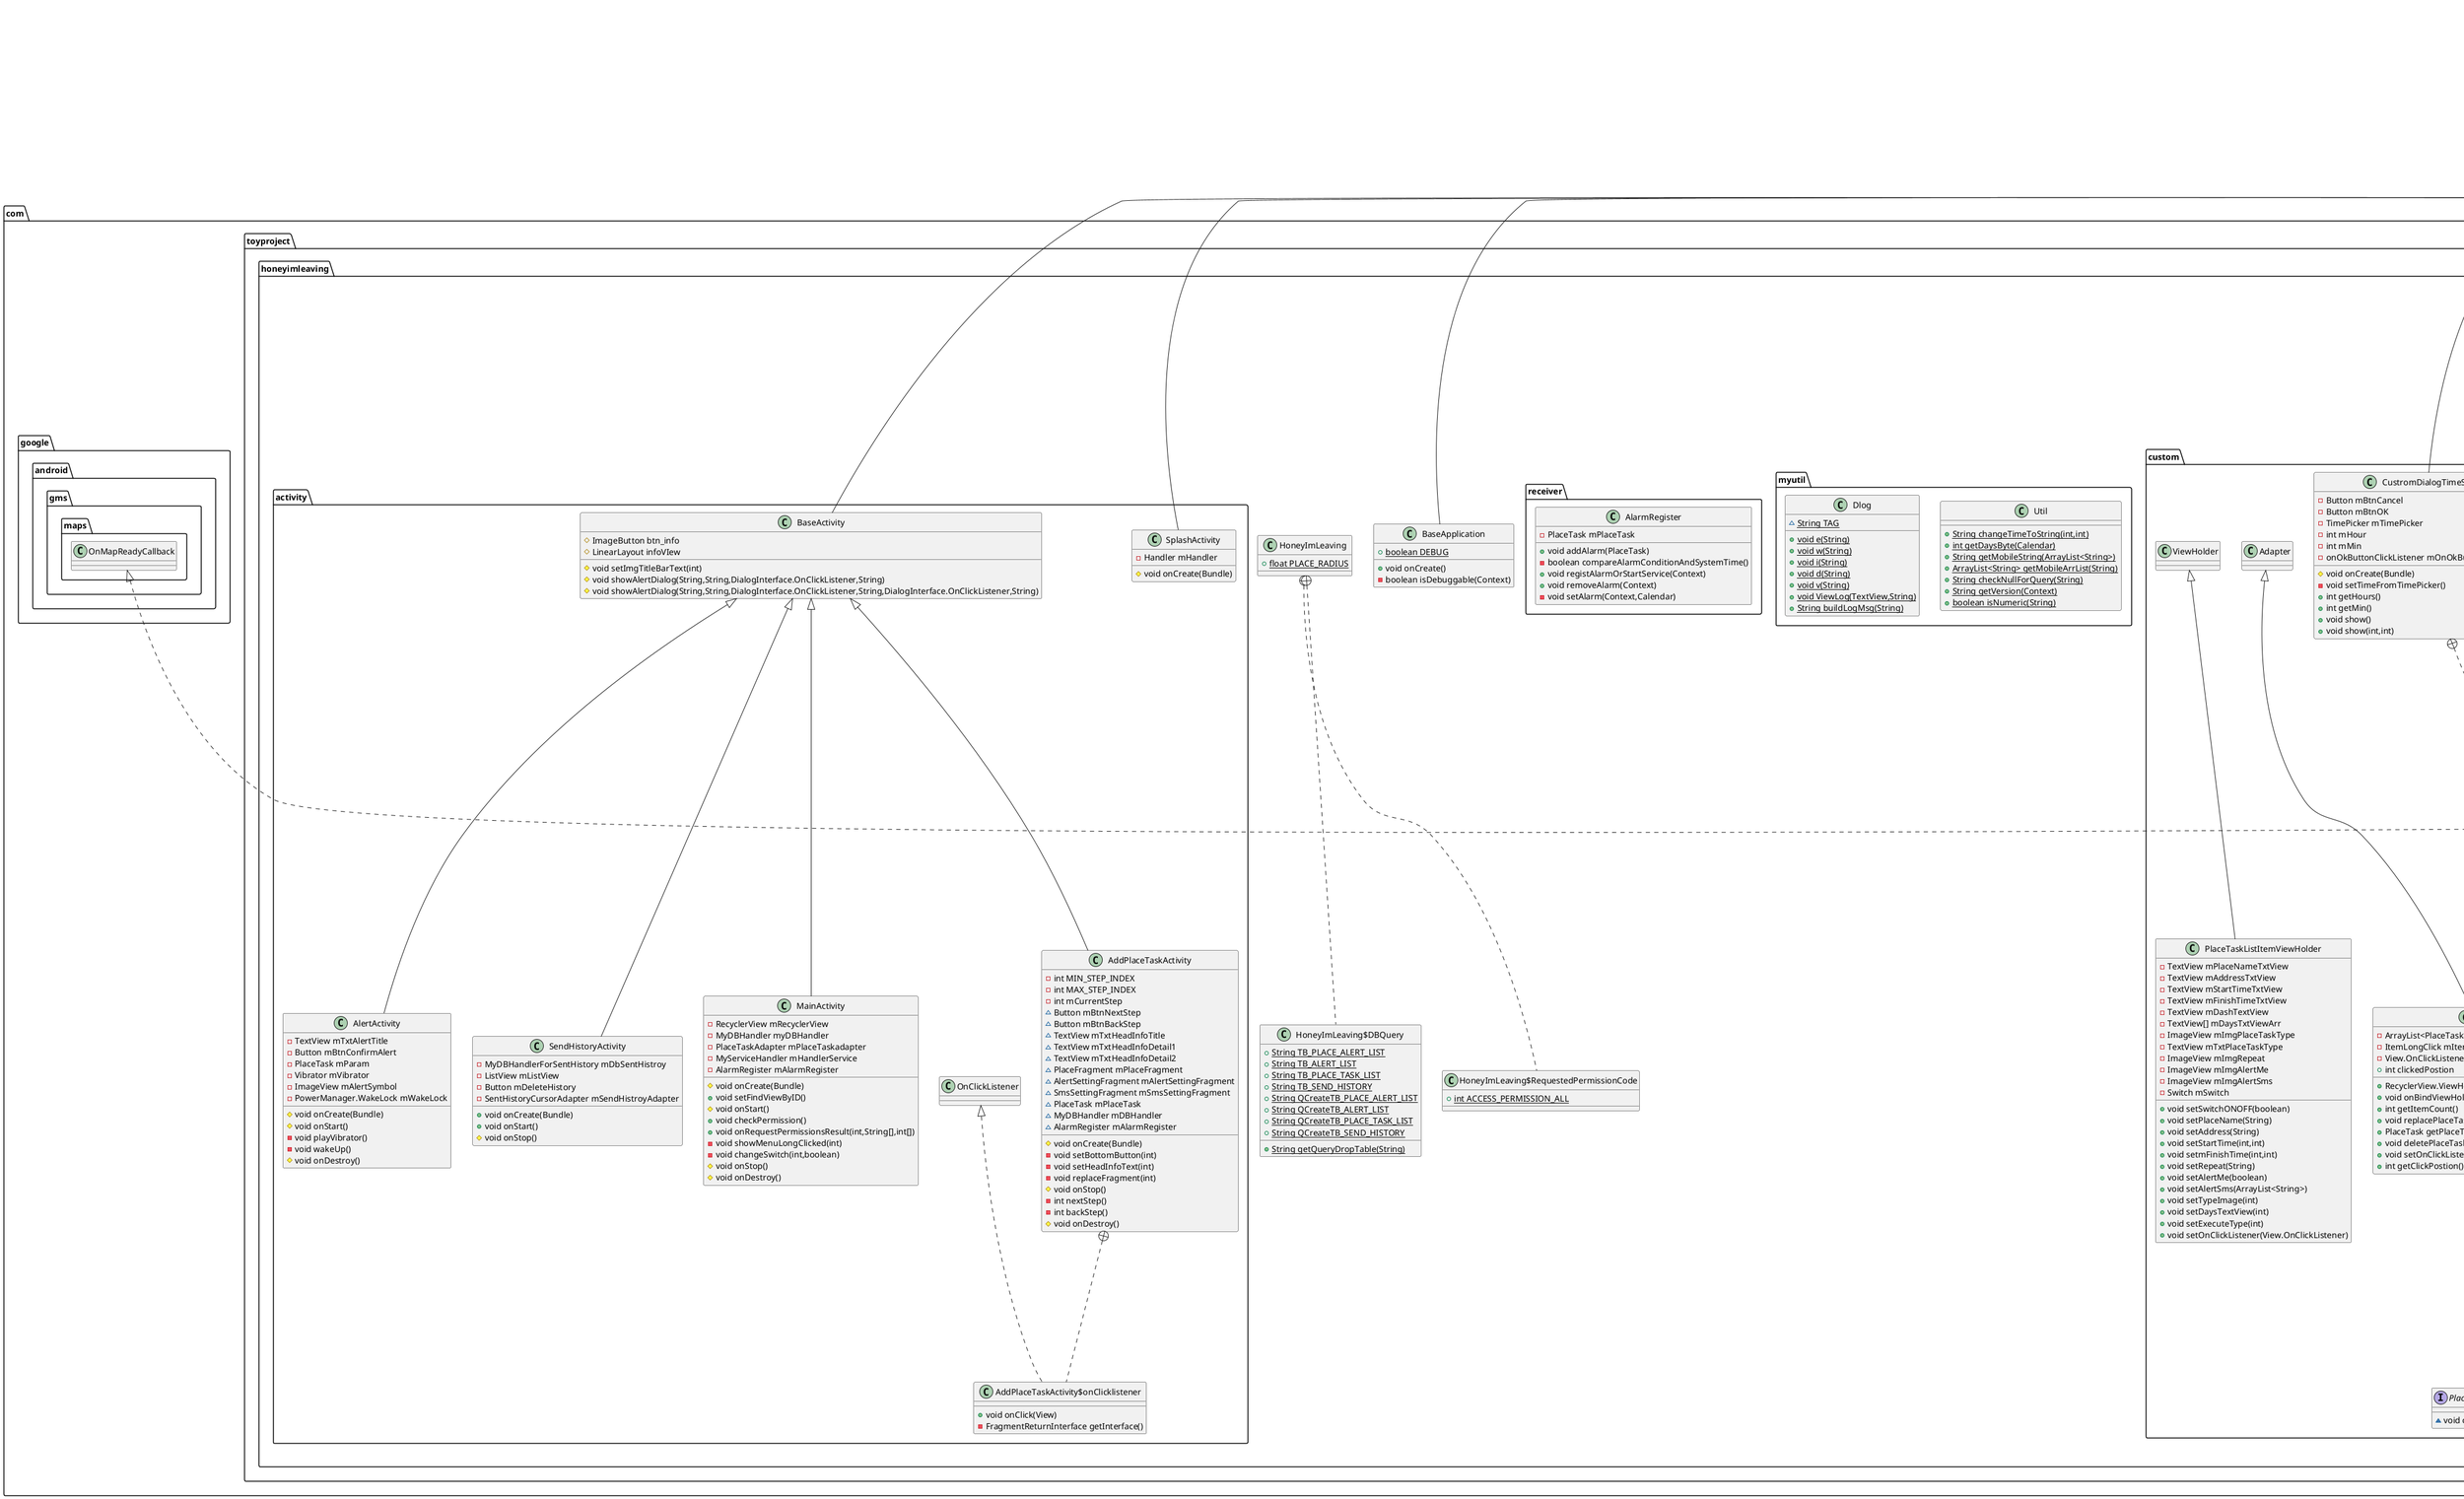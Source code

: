 @startuml
class com.toyproject.honeyimleaving.retrofit.model.Result {
~ String formatted_address
~ Geometry geometry
~ String place_id
~ List<String> types
+ String getFormatted_address()
+ Geometry.LatLng getGeometryLocation()
+ String getPlace_id()
+ List<String> getTypes()
+ String toString()
}
class com.toyproject.honeyimleaving.retrofit.model.Result$Geometry {
~ Rect bounds
~ LatLng location
~ String location_type
~ Rect viewport
+ Rect getBounds()
+ LatLng getLocation()
+ String getLocation_type()
+ Rect getViewport()
}
class com.toyproject.honeyimleaving.retrofit.model.Result$Geometry$Rect {
~ LatLng northeast
}
class com.toyproject.honeyimleaving.retrofit.model.Result$Geometry$LatLng {
~ double lat
}
class com.toyproject.honeyimleaving.retrofit.model.ResponsePlace {
~ List<Candidates> candidates
~ String status
+ List<Candidates> getCandidates()
}
class com.toyproject.honeyimleaving.model.PlaceTask {
- int mTaskID
- PlaceAlert mPlaceAlert
- Alert mAlert
- ArrayList<String> mMobileNumbersList
- String isUseYN
- String isAlertMe
+ void setPlaceTaskObj(FragmentReturnInterface)
+ void printLog(String)
+ void setAlert(Alert)
+ void setPlaceAlert(PlaceAlert)
+ void addMobileNumber(String)
+ int getSizeMobileList()
+ String getMobileNumber(int)
+ void setAddrees(String)
+ void setSmsContents(String)
+ int getTaskID()
+ PlaceAlert getPlaceAlert()
+ Alert getAlert()
+ ArrayList<String> getMobileNumbersList()
+ int getAlertType()
+ void setPlaceTaskID(int)
+ boolean isUseYN()
+ void setUseYN(boolean)
+ boolean isAlertMe()
+ void setAlertMe(boolean)
+ void setAlertMe(String)
}
class com.toyproject.honeyimleaving.retrofit.model.Candidates {
~ String formatted_address
~ Candidates.Geometry geometry
~ String name
+ String getPlaceName()
+ double getLatitude()
+ double getLongitude()
+ String getFormattedAddress()
+ String toString()
}
class com.toyproject.honeyimleaving.retrofit.model.Candidates$Geometry {
~ Result.Geometry.LatLng location
~ Result.Geometry.Rect viewport
+ Result.Geometry.Rect getViewport()
+ double getLatitude()
+ double getLongitude()
}
class com.toyproject.honeyimleaving.retrofit.model.Candidates$Geometry$Rect {
~ Candidates.Geometry.LatLng northeast
}
class com.toyproject.honeyimleaving.retrofit.model.Candidates$Geometry$LatLng {
~ double lat
}
interface com.toyproject.honeyimleaving.fragment.FragmentReturnInterface {
+ T getFragementReturn()
+ String getErrorString()
+ boolean isError()
}
class com.toyproject.honeyimleaving.service.SendSmsHandler {
- Context mContext
- PlaceTask placeTask
+ void handleMessage(Message)
- void sendSMS(int,ArrayList<String>,String)
- void sendSMS(int,String,String)
}
class com.toyproject.honeyimleaving.service.SendSmsHandler$MySmsBroadcastReceiver {
+ void onReceive(Context,Intent)
}
class com.toyproject.honeyimleaving.db.MyDBHelper {
+ {static} int DATABASE_VERSION
+ {static} String DATABASE_NAME
+ void onCreate(SQLiteDatabase)
+ void onUpgrade(SQLiteDatabase,int,int)
+ void onDowngrade(SQLiteDatabase,int,int)
}
class com.toyproject.honeyimleaving.db.MyDBHandler {
- MyDBHelper mDBhelper
+ int insertPlaceTask(PlaceTask)
+ boolean deletePlaceTask(PlaceTask)
- Cursor selectPlaceTaskCursor(int)
+ ArrayList<PlaceTask> selectPlaceTaskList(int)
- int insertPlaceTask(int,int,int,ArrayList,boolean,boolean)
- int insertAlert(Alert)
- int insertPlaceAlert(PlaceAlert)
- boolean deleteData(String,int)
- int getID(String)
- int getRowCount(String,int)
+ boolean updateUseYN(int,boolean)
+ void close()
}
class com.toyproject.honeyimleaving.custom.SentHistoryCursorAdapter {
+ View newView(Context,Cursor,ViewGroup)
+ void bindView(View,Context,Cursor)
- String insertEnterNextCpmma(String)
- String getStateText(int,Context)
}
class com.toyproject.honeyimleaving.custom.SentHistoryCursorAdapter$ViewHolder {
+ TextView txtSendDateTime
+ TextView txtReceiverMobile
+ TextView txtPlaceName
+ ImageView imgPlaceTaskType
+ TextView txtContents
+ TextView txtStateCode
}
interface com.toyproject.honeyimleaving.retrofit.MyGoogleGeocodingAPI {
+ {static} String BASE_URL
~ Call<ResponseRevGeoCoding> getGeoCodeLocationFromAddress(String,String,String)
}
class com.toyproject.honeyimleaving.myutil.Util {
+ {static} String changeTimeToString(int,int)
+ {static} int getDaysByte(Calendar)
+ {static} String getMobileString(ArrayList<String>)
+ {static} ArrayList<String> getMobileArrList(String)
+ {static} String checkNullForQuery(String)
+ {static} String getVersion(Context)
+ {static} boolean isNumeric(String)
}
class com.toyproject.honeyimleaving.HoneyImLeaving {
+ {static} float PLACE_RADIUS
}
class com.toyproject.honeyimleaving.HoneyImLeaving$RequestedPermissionCode {
+ {static} int ACCESS_PERMISSION_ALL
}
class com.toyproject.honeyimleaving.HoneyImLeaving$DBQuery {
+ {static} String TB_PLACE_ALERT_LIST
+ {static} String TB_ALERT_LIST
+ {static} String TB_PLACE_TASK_LIST
+ {static} String TB_SEND_HISTORY
+ {static} String QCreateTB_PLACE_ALERT_LIST
+ {static} String QCreateTB_ALERT_LIST
+ {static} String QCreateTB_PLACE_TASK_LIST
+ {static} String QCreateTB_SEND_HISTORY
+ {static} String getQueryDropTable(String)
}
class com.toyproject.honeyimleaving.receiver.AlarmRegister {
- PlaceTask mPlaceTask
+ void addAlarm(PlaceTask)
- boolean compareAlarmConditionAndSystemTime()
+ void registAlarmOrStartService(Context)
+ void removeAlarm(Context)
- void setAlarm(Context,Calendar)
}
class com.toyproject.honeyimleaving.fragment.SmsSettingFragment {
- EditText mEditSmsReceiver
- EditText mEditSmsContents
- String mSmsContents
- ArrayList<String> mSmsReceiver
- boolean mIsError
- String mErrMessage
- CheckBox mChkAlertMe
- boolean mIsAlertMe
- ImageButton mBtnSearchContact
- int REQUEST_CONTACTS
+ void onCreate(Bundle)
+ View onCreateView(LayoutInflater,ViewGroup,Bundle)
+ ArrayList getFragementReturn()
+ String getErrorString()
+ boolean isError()
- boolean checkValidation()
- void setSmsInfoToEditView()
- void setAlerMeCheckBox()
- ArrayList<String> makeReturnArrList()
+ void onActivityResult(int,int,Intent)
- void pasteNumberToSmsReceiverEdit(String)
}
class com.toyproject.honeyimleaving.activity.SplashActivity {
- Handler mHandler
# void onCreate(Bundle)
}
class com.toyproject.honeyimleaving.activity.AddPlaceTaskActivity {
- int MIN_STEP_INDEX
- int MAX_STEP_INDEX
- int mCurrentStep
~ Button mBtnNextStep
~ Button mBtnBackStep
~ TextView mTxtHeadInfoTitle
~ TextView mTxtHeadInfoDetail1
~ TextView mTxtHeadInfoDetail2
~ PlaceFragment mPlaceFragment
~ AlertSettingFragment mAlertSettingFragment
~ SmsSettingFragment mSmsSettingFragment
~ PlaceTask mPlaceTask
~ MyDBHandler mDBHandler
~ AlarmRegister mAlarmRegister
# void onCreate(Bundle)
- void setBottomButton(int)
- void setHeadInfoText(int)
- void replaceFragment(int)
# void onStop()
- int nextStep()
- int backStep()
# void onDestroy()
}
class com.toyproject.honeyimleaving.activity.AddPlaceTaskActivity$onClicklistener {
+ void onClick(View)
- FragmentReturnInterface getInterface()
}
class com.toyproject.honeyimleaving.activity.BaseActivity {
# ImageButton btn_info
# LinearLayout infoVIew
# void setImgTitleBarText(int)
# void showAlertDialog(String,String,DialogInterface.OnClickListener,String)
# void showAlertDialog(String,String,DialogInterface.OnClickListener,String,DialogInterface.OnClickListener,String)
}
class com.toyproject.honeyimleaving.retrofit.MyRetrofit {
- {static} MyRetrofit retrofitInstance
- Retrofit retrofit
- MyGoogleGeocodingAPI mMyGoogleAPIService
- MyGooglePlaceAPI mMyGooglePlaceAPI
+ {static} MyRetrofit getInstance()
+ MyGoogleGeocodingAPI getServiceGoolgeGeoCoding()
+ MyGooglePlaceAPI getSetviceGooglePlace()
}
interface com.toyproject.honeyimleaving.retrofit.MyGooglePlaceAPI {
+ {static} String LANGUAGE
+ {static} String FIELDS
+ {static} String INPUTTYPE
~ Call<ResponsePlace> getPlaceFromAddress(String,String,String,String,String)
}
class com.toyproject.honeyimleaving.model.Alert {
+ {static} int ALERT_TYPE_IN_REGION
+ {static} int ALERT_TYPE_OUT_REGION
+ {static} int ALERT_EXECUTE_TYPE_NOW
+ {static} int ALERT_EXECUTE_TYPE_SCHEDULE
+ {static} int HOUR_INDEX
+ {static} int MIN_INDEX
+ {static} byte MONDAY
+ {static} byte TUESDAY
+ {static} byte WEDNSDAY
+ {static} byte THURSDAY
+ {static} byte FRIDAY
+ {static} byte SATURDAY
+ {static} byte SUNDAY
+ {static} String REPEAT_WEEK_YES
+ {static} String REPEAT_WEEK_NO
- int mAlertID
- int[] mStartTime
- int[] mFinishTime
- int mRepeatDays
- String mRepeatWeekYN
- int mAlertType
- int mAlertExecuteType
+ void addRepeatDays(byte)
+ void removeRepeatDays(byte)
+ void setStartTime(int[])
+ void setFinishTime(int[])
+ void setRepeatWeekOption(String)
+ int getAlertID()
+ int[] getStartTime()
+ int[] getFinishTime()
+ int getRepeatDays()
+ String getRepeatWeekYN()
+ int getAlertType()
+ void setAlertType(int)
+ int getAlertExecuteType()
+ void setAlertExecuteType(int)
}
class com.toyproject.honeyimleaving.model.Alert$Builder {
- int alertID
- int[] startTime
- int[] finishTime
- int repeatDays
- String repeatWeekYN
- int alertType
- int alertExecuteType
+ Builder setStartTime(int[])
+ Builder setFinishTime(int[])
+ Builder setRepeatWeekOption(String)
+ Builder addRepeatDays(byte)
+ Builder removeRepeatDays(byte)
}
class com.toyproject.honeyimleaving.service.PlaceTaskGPSCheckService {
- {static} String PACKAGE_NAME
- {static} String EXTRA_STARTED_FROM_NOTIFICATION
- {static} String CHANNEL_ID
- {static} int NOTIFICATION_ID
- {static} int NOTIFICATION_RESULT_ID
- {static} long UPDATE_INTERVAL_IN_MILLISECONDS
- {static} long FASTEST_UPDATE_INTERVAL_IN_MILLISECONDS
- FusedLocationProviderClient mFusedLocationClient
- Queue<PlaceTask> mWaitingTaskQueue
- Looper mServiceLooper
- IBinder mBinder
- ServiceHandler mServiceHandler
- LocationRequest mLocationRequest
- Location mCurrentLocation
- LocationCallback mLocationCallback
- NotificationManager mNotificationManager
- SendSmsHandler mSendSmsHandler
- MyDBHandler mDBHandler
- void executeAlert(PlaceTask)
- boolean timeCompareIsOverToCurrenTime(Alert)
- boolean distanceCompare(PlaceAlert)
+ void onCreate()
+ int onStartCommand(Intent,int,int)
+ IBinder onBind(Intent)
+ void onRebind(Intent)
+ boolean onUnbind(Intent)
+ void onDestroy()
- void createLocationRequest()
- void getLastLocation()
- void onNewLocation(Location)
+ void requestLocationUpdates()
+ void removeLocationUpdates()
+ boolean addPlaceTask(PlaceTask)
+ boolean removePlaceTask(Integer)
- Notification getNotification(PlaceTask)
- Notification getNotificationForForeground()
+ boolean serviceIsRunningInForeground(Context)
+ boolean isEmptyWaitingTaskQueue()
- void mainNotifyUpdate()
+ void startForground()
}
class com.toyproject.honeyimleaving.service.PlaceTaskGPSCheckService$ServiceHandler {
+ void handleMessage(Message)
}
class com.toyproject.honeyimleaving.service.PlaceTaskGPSCheckService$LocalBinder {
+ PlaceTaskGPSCheckService getService()
}
class com.toyproject.honeyimleaving.activity.AlertActivity {
- TextView mTxtAlertTitle
- Button mBtnConfirmAlert
- PlaceTask mParam
- Vibrator mVibrator
- ImageView mAlertSymbol
- PowerManager.WakeLock mWakeLock
# void onCreate(Bundle)
# void onStart()
- void playVibrator()
- void wakeUp()
# void onDestroy()
}
class com.toyproject.honeyimleaving.fragment.AlertSettingFragment {
- CheckBox[] mChkBoxDaysArray
- RadioGroup mRadioGrpAlertType
- RadioButton mRadioBtnAlertTypeIn
- RadioButton mRadioBtnAlertTypeOut
- RadioGroup mRadioGrpAlertExecuteType
- RadioButton mRadioBtnAlertExecuteNow
- RadioButton mRadioBtnAlertExecuteSched
- Button mBtnStartTime
- Button mBtnFinishTime
- CustromDialogTimeSetting mDialogTimeSetting
- int mBtnTimeIdWhenClick
- int[] mStrtTime
- int[] mFinishTime
- Alert mParam
- boolean mIsErr
- String mErrString
+ void onCreate(Bundle)
+ View onCreateView(LayoutInflater,ViewGroup,Bundle)
- void InitLayout(View)
- void initBtnTimeTempValue()
- void initChkBoxDays()
- void initRadioBtnAlertType()
- void initRadioBtnAlertExecuteType()
- boolean chkAvailable()
+ Alert getFragementReturn()
+ String getErrorString()
+ boolean isError()
+ void onClick(View)
- int getAlertTypeFromCheckRadioBtn()
- int getAlertExecuteTypeFromCheckRadioBtn()
- void setEnableSchduleGroup(boolean)
}
class com.toyproject.honeyimleaving.custom.PlaceTaskAdapter {
- ArrayList<PlaceTask> mPlaceTaskList
- ItemLongClick mItemLongClick
- View.OnClickListener mOnClickListener
+ int clickedPostion
+ RecyclerView.ViewHolder onCreateViewHolder(ViewGroup,int)
+ void onBindViewHolder(RecyclerView.ViewHolder,int)
+ int getItemCount()
+ void replacePlaceTaskList(ArrayList<PlaceTask>)
+ PlaceTask getPlaceTask(int)
+ void deletePlaceTask(int)
+ void setOnClickListener(View.OnClickListener)
+ int getClickPostion()
}
interface com.toyproject.honeyimleaving.custom.PlaceTaskAdapter$ItemLongClick {
~ void onLongClick(View,int)
}
class com.toyproject.honeyimleaving.custom.PlaceTaskListItemViewHolder {
- TextView mPlaceNameTxtView
- TextView mAddressTxtView
- TextView mStartTimeTxtView
- TextView mFinishTimeTxtView
- TextView mDashTextView
- TextView[] mDaysTxtViewArr
- ImageView mImgPlaceTaskType
- TextView mTxtPlaceTaskType
- ImageView mImgRepeat
- ImageView mImgAlertMe
- ImageView mImgAlertSms
- Switch mSwitch
+ void setSwitchONOFF(boolean)
+ void setPlaceName(String)
+ void setAddress(String)
+ void setStartTime(int,int)
+ void setmFinishTime(int,int)
+ void setRepeat(String)
+ void setAlertMe(boolean)
+ void setAlertSms(ArrayList<String>)
+ void setTypeImage(int)
+ void setDaysTextView(int)
+ void setExecuteType(int)
+ void setOnClickListener(View.OnClickListener)
}
class com.toyproject.honeyimleaving.fragment.FragmentReturnErrCheckUtil {
+ {static} String getErrorFragment(FragmentReturnInterface)
+ {static} boolean isErrorFragment(FragmentReturnInterface)
}
class com.toyproject.honeyimleaving.model.SendHistory {
- String mHistoryId
- String mSendDate
- String mMobileNumber
- String mPlaceName
- double mLatitude
- double mLongitude
- int mAlertType
- int mStateCode
+ String getHistoryId()
+ void setHistoryId(String)
+ String getSendDate()
+ void setSendDate(String)
+ String getMobileNumber()
+ void setMobileNumber(String)
+ String getPlaceName()
+ void setPlaceName(String)
+ double getLatitude()
+ void setLatitude(double)
+ double getLongitude()
+ void setLongitude(double)
+ int getAlertType()
+ void setAlertType(int)
+ int getStateCode()
+ void setStateCode(int)
}
class com.toyproject.honeyimleaving.service.HandlerServcie {
- {static} String PACKAGE_NAME
- {static} String EXTRA_STARTED_FROM_NOTIFICATION
+ {static} String TAG
- NotificationManager mNotificationManager
- {static} String CHANNEL_ID
- {static} int NOTIFICATION_ID
- {static} int NOTIFICATION_RESULT_ID
- PlaceTaskGPSCheckService mService
- boolean mBound
- ServiceConnection mServiceConnection
+ int onStartCommand(Intent,int,int)
# void onHandleIntent(Intent)
+ void onCreate()
+ void onDestroy()
+ void startService(PlaceTask)
+ void onStop()
+ void startService()
+ boolean isServiceRunningCheck()
+ boolean isEmptyWaitingTaskQueue()
+ void addTask(PlaceTask)
- Notification getNotificationForForeground(CharSequence)
+ boolean serviceIsRunningInForeground(Context)
- boolean isToday(Alert)
}
class com.toyproject.honeyimleaving.custom.CustromDialogTimeSetting {
- Button mBtnCancel
- Button mBtnOK
- TimePicker mTimePicker
- int mHour
- int mMin
- onOkButtonClickListener mOnOkButtonClickListener
# void onCreate(Bundle)
- void setTimeFromTimePicker()
+ int getHours()
+ int getMin()
+ void show()
+ void show(int,int)
}
interface com.toyproject.honeyimleaving.custom.CustromDialogTimeSetting$onOkButtonClickListener {
~ void click()
}
class com.toyproject.honeyimleaving.BaseApplication {
+ {static} boolean DEBUG
+ void onCreate()
- boolean isDebuggable(Context)
}
class com.toyproject.honeyimleaving.custom.SearchedPlaceAdapter {
- List<Candidates> mListCandidates
+ void setData(List<Candidates>)
+ int getCount()
+ Object getItem(int)
+ long getItemId(int)
+ View getView(int,View,ViewGroup)
}
class com.toyproject.honeyimleaving.service.MyServiceHandler {
- PlaceTaskGPSCheckService mService
- boolean mBound
- Context mContext
- ServiceConnection mServiceConnection
+ ServiceConnection getServiceConnection()
+ void onStop()
+ boolean BindService(Intent,int)
+ boolean isServiceRunningCheck()
+ boolean isEmptyWaitingTaskQueue()
+ void addTask(PlaceTask)
+ void removeTask(PlaceTask)
+ void startService()
}
class com.toyproject.honeyimleaving.db.MyDBHandlerForSentHistory {
- MyDBHelper mDBhelper
+ void close()
+ Cursor selectSentHistoryCursorAll()
+ ArrayList<SendHistory> selectSentHistoryAll()
+ boolean insertSendHistory(PlaceTask,int)
+ boolean deleteSendHistoryAll()
}
class com.toyproject.honeyimleaving.model.PlaceAlert {
- int mPlaceAlertID
- String mPlaceName
- String mAddress
- double mLatitude
- double mLongitude
- String mSmsContents
+ int getPlaceAlertID()
+ String getPlaceName()
+ String getAddress()
+ double getLatitude()
+ double getLongitude()
+ String getSmsContents()
+ void setSmsContents(String)
+ void setAddress(String)
}
class com.toyproject.honeyimleaving.model.PlaceAlert$Builder {
- int placeAlertID
- String placeName
- String address
- double latitude
- double longitude
- String smsContents
+ Builder setAddress(String)
+ Builder setSmsContents(String)
}
class com.toyproject.honeyimleaving.fragment.PlaceFragment {
- {static} long UPDATE_INTERVAL_IN_MILLISECONDS
- {static} long FASTEST_UPDATE_INTERVAL_IN_MILLISECONDS
- {static} int REQUEST_CHECK_SETTINGS
- MapView mMapView
- EditText mEditPlaceAlias
- EditText mEditSearchLocation
- ImageButton mBtnSearchLocation
- ImageButton mBtnMoveCurrenLocation
- FusedLocationProviderClient mFusedLocationClient
- SettingsClient mSettingsClient
- LocationRequest mLocationRequest
- LocationSettingsRequest mLocationSettingsRequest
- GoogleMap mGoogleMap
- PlaceAlert mParam
- Location mSelectedLocation
- CustomDialogSearchedPlace mDialogSearchedPlace
- String mErrMessage
+ void onCreate(Bundle)
+ View onCreateView(LayoutInflater,ViewGroup,Bundle)
+ void onMapReady(GoogleMap)
- void initMovePosition()
- void initEditBox()
- void moveGoogleMapCarmeraAtLocation(Location,String)
- void drawCycleRadius(LatLng,String)
- void drawMarker(LatLng,String)
- void selectPlaceFromLongClickInMap(LatLng)
- void getCurrentLocation()
- void createLocationRequest()
- void buildLocationSettingsRequest()
+ void onDestroy()
+ void onLowMemory()
+ void onStart()
+ void onResume()
+ void onPause()
+ void onStop()
+ void onActivityCreated(Bundle)
+ void onDestroyView()
- void showAlertDialog(String,String,DialogInterface.OnClickListener,String)
- void setSelectedLocation(double,double)
+ PlaceAlert getFragementReturn()
+ String getErrorString()
+ boolean isError()
}
class com.toyproject.honeyimleaving.activity.SendHistoryActivity {
- MyDBHandlerForSentHistory mDbSentHistroy
- ListView mListView
- Button mDeleteHistory
- SentHistoryCursorAdapter mSendHistroyAdapter
+ void onCreate(Bundle)
+ void onStart()
# void onStop()
}
class com.toyproject.honeyimleaving.myutil.Dlog {
~ {static} String TAG
+ {static} void e(String)
+ {static} void w(String)
+ {static} void i(String)
+ {static} void d(String)
+ {static} void v(String)
+ {static} void ViewLog(TextView,String)
+ {static} String buildLogMsg(String)
}
class com.toyproject.honeyimleaving.activity.MainActivity {
- RecyclerView mRecyclerView
- MyDBHandler myDBHandler
- PlaceTaskAdapter mPlaceTaskadapter
- MyServiceHandler mHandlerService
- AlarmRegister mAlarmRegister
# void onCreate(Bundle)
+ void setFindViewByID()
# void onStart()
+ void checkPermission()
+ void onRequestPermissionsResult(int,String[],int[])
- void showMenuLongClicked(int)
- void changeSwitch(int,boolean)
# void onStop()
# void onDestroy()
}
class com.toyproject.honeyimleaving.custom.CustomDialogSearchedPlace {
- ListView mListContetns
- Button mBtnCancel
- AdapterView.OnItemClickListener mOnItemClickListener
- SearchedPlaceAdapter mAdapter
+ void show(List)
# void onCreate(Bundle)
+ Candidates getItem(int)
}
class com.toyproject.honeyimleaving.retrofit.model.ResponseRevGeoCoding {
~ List<Result> results
~ String status
+ List<Result> getResults()
}


com.toyproject.honeyimleaving.retrofit.model.Result +.. com.toyproject.honeyimleaving.retrofit.model.Result$Geometry
com.toyproject.honeyimleaving.retrofit.model.Result$Geometry +.. com.toyproject.honeyimleaving.retrofit.model.Result$Geometry$Rect
com.toyproject.honeyimleaving.retrofit.model.Result$Geometry +.. com.toyproject.honeyimleaving.retrofit.model.Result$Geometry$LatLng
java.io.Serializable <|.. com.toyproject.honeyimleaving.model.PlaceTask
com.toyproject.honeyimleaving.retrofit.model.Candidates +.. com.toyproject.honeyimleaving.retrofit.model.Candidates$Geometry
com.toyproject.honeyimleaving.retrofit.model.Candidates$Geometry +.. com.toyproject.honeyimleaving.retrofit.model.Candidates$Geometry$Rect
com.toyproject.honeyimleaving.retrofit.model.Candidates$Geometry +.. com.toyproject.honeyimleaving.retrofit.model.Candidates$Geometry$LatLng
android.os.Handler <|-- com.toyproject.honeyimleaving.service.SendSmsHandler
com.toyproject.honeyimleaving.service.SendSmsHandler +.. com.toyproject.honeyimleaving.service.SendSmsHandler$MySmsBroadcastReceiver
com.toyproject.honeyimleaving.service.BroadcastReceiver <|-- com.toyproject.honeyimleaving.service.SendSmsHandler$MySmsBroadcastReceiver
android.database.sqlite.SQLiteOpenHelper <|-- com.toyproject.honeyimleaving.db.MyDBHelper
android.widget.CursorAdapter <|-- com.toyproject.honeyimleaving.custom.SentHistoryCursorAdapter
com.toyproject.honeyimleaving.custom.SentHistoryCursorAdapter +.. com.toyproject.honeyimleaving.custom.SentHistoryCursorAdapter$ViewHolder
com.toyproject.honeyimleaving.HoneyImLeaving +.. com.toyproject.honeyimleaving.HoneyImLeaving$RequestedPermissionCode
com.toyproject.honeyimleaving.HoneyImLeaving +.. com.toyproject.honeyimleaving.HoneyImLeaving$DBQuery
com.toyproject.honeyimleaving.fragment.FragmentReturnInterface <|.. com.toyproject.honeyimleaving.fragment.SmsSettingFragment
android.support.v4.app.Fragment <|-- com.toyproject.honeyimleaving.fragment.SmsSettingFragment
android.support.v7.app.AppCompatActivity <|-- com.toyproject.honeyimleaving.activity.SplashActivity
com.toyproject.honeyimleaving.activity.BaseActivity <|-- com.toyproject.honeyimleaving.activity.AddPlaceTaskActivity
com.toyproject.honeyimleaving.activity.AddPlaceTaskActivity +.. com.toyproject.honeyimleaving.activity.AddPlaceTaskActivity$onClicklistener
com.toyproject.honeyimleaving.activity.OnClickListener <|.. com.toyproject.honeyimleaving.activity.AddPlaceTaskActivity$onClicklistener
android.support.v7.app.AppCompatActivity <|-- com.toyproject.honeyimleaving.activity.BaseActivity
java.io.Serializable <|.. com.toyproject.honeyimleaving.model.Alert
com.toyproject.honeyimleaving.model.Alert +.. com.toyproject.honeyimleaving.model.Alert$Builder
android.app.Service <|-- com.toyproject.honeyimleaving.service.PlaceTaskGPSCheckService
com.toyproject.honeyimleaving.service.PlaceTaskGPSCheckService +.. com.toyproject.honeyimleaving.service.PlaceTaskGPSCheckService$ServiceHandler
com.toyproject.honeyimleaving.service.Handler <|-- com.toyproject.honeyimleaving.service.PlaceTaskGPSCheckService$ServiceHandler
com.toyproject.honeyimleaving.service.PlaceTaskGPSCheckService +.. com.toyproject.honeyimleaving.service.PlaceTaskGPSCheckService$LocalBinder
com.toyproject.honeyimleaving.service.Binder <|-- com.toyproject.honeyimleaving.service.PlaceTaskGPSCheckService$LocalBinder
com.toyproject.honeyimleaving.activity.BaseActivity <|-- com.toyproject.honeyimleaving.activity.AlertActivity
com.toyproject.honeyimleaving.fragment.FragmentReturnInterface <|.. com.toyproject.honeyimleaving.fragment.AlertSettingFragment
com.toyproject.honeyimleaving.fragment.OnClickListener <|.. com.toyproject.honeyimleaving.fragment.AlertSettingFragment
android.support.v4.app.Fragment <|-- com.toyproject.honeyimleaving.fragment.AlertSettingFragment
com.toyproject.honeyimleaving.custom.Adapter <|-- com.toyproject.honeyimleaving.custom.PlaceTaskAdapter
com.toyproject.honeyimleaving.custom.PlaceTaskAdapter +.. com.toyproject.honeyimleaving.custom.PlaceTaskAdapter$ItemLongClick
com.toyproject.honeyimleaving.custom.ViewHolder <|-- com.toyproject.honeyimleaving.custom.PlaceTaskListItemViewHolder
android.app.IntentService <|-- com.toyproject.honeyimleaving.service.HandlerServcie
android.app.Dialog <|-- com.toyproject.honeyimleaving.custom.CustromDialogTimeSetting
com.toyproject.honeyimleaving.custom.CustromDialogTimeSetting +.. com.toyproject.honeyimleaving.custom.CustromDialogTimeSetting$onOkButtonClickListener
android.app.Application <|-- com.toyproject.honeyimleaving.BaseApplication
android.widget.BaseAdapter <|-- com.toyproject.honeyimleaving.custom.SearchedPlaceAdapter
java.io.Serializable <|.. com.toyproject.honeyimleaving.model.PlaceAlert
com.toyproject.honeyimleaving.model.PlaceAlert +.. com.toyproject.honeyimleaving.model.PlaceAlert$Builder
com.google.android.gms.maps.OnMapReadyCallback <|.. com.toyproject.honeyimleaving.fragment.PlaceFragment
com.toyproject.honeyimleaving.fragment.FragmentReturnInterface <|.. com.toyproject.honeyimleaving.fragment.PlaceFragment
android.support.v4.app.Fragment <|-- com.toyproject.honeyimleaving.fragment.PlaceFragment
com.toyproject.honeyimleaving.activity.BaseActivity <|-- com.toyproject.honeyimleaving.activity.SendHistoryActivity
com.toyproject.honeyimleaving.activity.BaseActivity <|-- com.toyproject.honeyimleaving.activity.MainActivity
android.app.Dialog <|-- com.toyproject.honeyimleaving.custom.CustomDialogSearchedPlace
@enduml